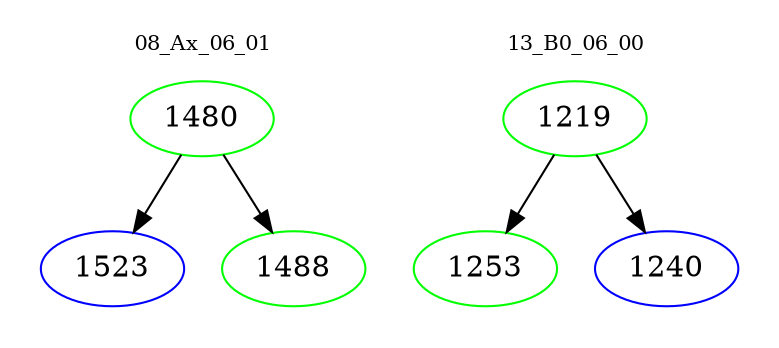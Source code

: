digraph{
subgraph cluster_0 {
color = white
label = "08_Ax_06_01";
fontsize=10;
T0_1480 [label="1480", color="green"]
T0_1480 -> T0_1523 [color="black"]
T0_1523 [label="1523", color="blue"]
T0_1480 -> T0_1488 [color="black"]
T0_1488 [label="1488", color="green"]
}
subgraph cluster_1 {
color = white
label = "13_B0_06_00";
fontsize=10;
T1_1219 [label="1219", color="green"]
T1_1219 -> T1_1253 [color="black"]
T1_1253 [label="1253", color="green"]
T1_1219 -> T1_1240 [color="black"]
T1_1240 [label="1240", color="blue"]
}
}
